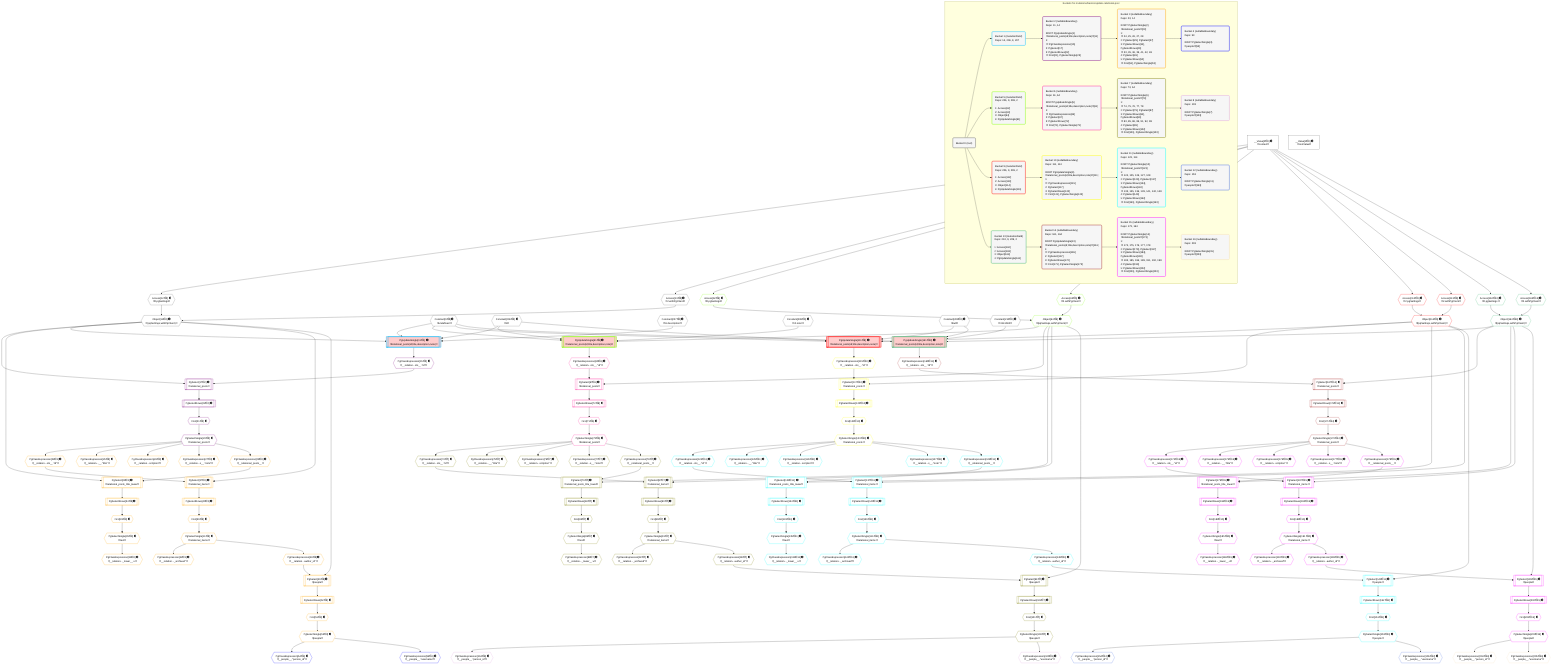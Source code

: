 %%{init: {'themeVariables': { 'fontSize': '12px'}}}%%
graph TD
    classDef path fill:#eee,stroke:#000,color:#000
    classDef plan fill:#fff,stroke-width:1px,color:#000
    classDef itemplan fill:#fff,stroke-width:2px,color:#000
    classDef unbatchedplan fill:#dff,stroke-width:1px,color:#000
    classDef sideeffectplan fill:#fcc,stroke-width:2px,color:#000
    classDef bucket fill:#f6f6f6,color:#000,stroke-width:2px,text-align:left


    %% plan dependencies
    Object14{{"Object[14∈0] ➊<br />ᐸ{pgSettings,withPgClient}ᐳ"}}:::plan
    Access12{{"Access[12∈0] ➊<br />ᐸ2.pgSettingsᐳ"}}:::plan
    Access13{{"Access[13∈0] ➊<br />ᐸ2.withPgClientᐳ"}}:::plan
    Access12 & Access13 --> Object14
    __Value2["__Value[2∈0] ➊<br />ᐸcontextᐳ"]:::plan
    __Value2 --> Access12
    __Value2 --> Access13
    __Value4["__Value[4∈0] ➊<br />ᐸrootValueᐳ"]:::plan
    Constant9{{"Constant[9∈0] ➊<br />ᐸundefinedᐳ"}}:::plan
    Constant206{{"Constant[206∈0] ➊<br />ᐸ4ᐳ"}}:::plan
    Constant207{{"Constant[207∈0] ➊<br />ᐸ'A description'ᐳ"}}:::plan
    Constant208{{"Constant[208∈0] ➊<br />ᐸ'A note'ᐳ"}}:::plan
    Constant209{{"Constant[209∈0] ➊<br />ᐸnullᐳ"}}:::plan
    Constant210{{"Constant[210∈0] ➊<br />ᐸ3141592ᐳ"}}:::plan
    PgUpdateSingle11[["PgUpdateSingle[11∈1] ➊<br />ᐸrelational_posts(id;title,description,note)ᐳ"]]:::sideeffectplan
    Object14 & Constant206 & Constant9 & Constant207 --> PgUpdateSingle11
    PgSelect17[["PgSelect[17∈2] ➊<br />ᐸrelational_postsᐳ"]]:::plan
    PgClassExpression15{{"PgClassExpression[15∈2] ➊<br />ᐸ__relation...sts__.”id”ᐳ"}}:::plan
    Object14 & PgClassExpression15 --> PgSelect17
    PgUpdateSingle11 --> PgClassExpression15
    First21{{"First[21∈2] ➊"}}:::plan
    PgSelectRows22[["PgSelectRows[22∈2] ➊"]]:::plan
    PgSelectRows22 --> First21
    PgSelect17 --> PgSelectRows22
    PgSelectSingle23{{"PgSelectSingle[23∈2] ➊<br />ᐸrelational_postsᐳ"}}:::plan
    First21 --> PgSelectSingle23
    PgSelect29[["PgSelect[29∈3] ➊<br />ᐸrelational_posts_title_lowerᐳ"]]:::plan
    PgClassExpression28{{"PgClassExpression[28∈3] ➊<br />ᐸ__relational_posts__ᐳ"}}:::plan
    Object14 & PgClassExpression28 --> PgSelect29
    PgSelect37[["PgSelect[37∈3] ➊<br />ᐸrelational_itemsᐳ"]]:::plan
    PgClassExpression24{{"PgClassExpression[24∈3] ➊<br />ᐸ__relation...sts__.”id”ᐳ"}}:::plan
    Object14 & PgClassExpression24 --> PgSelect37
    PgSelect49[["PgSelect[49∈3] ➊<br />ᐸpeopleᐳ"]]:::plan
    PgClassExpression48{{"PgClassExpression[48∈3] ➊<br />ᐸ__relation...author_id”ᐳ"}}:::plan
    Object14 & PgClassExpression48 --> PgSelect49
    PgSelectSingle23 --> PgClassExpression24
    PgClassExpression25{{"PgClassExpression[25∈3] ➊<br />ᐸ__relation...__.”title”ᐳ"}}:::plan
    PgSelectSingle23 --> PgClassExpression25
    PgClassExpression26{{"PgClassExpression[26∈3] ➊<br />ᐸ__relation...scription”ᐳ"}}:::plan
    PgSelectSingle23 --> PgClassExpression26
    PgClassExpression27{{"PgClassExpression[27∈3] ➊<br />ᐸ__relation...s__.”note”ᐳ"}}:::plan
    PgSelectSingle23 --> PgClassExpression27
    PgSelectSingle23 --> PgClassExpression28
    First33{{"First[33∈3] ➊"}}:::plan
    PgSelectRows34[["PgSelectRows[34∈3] ➊"]]:::plan
    PgSelectRows34 --> First33
    PgSelect29 --> PgSelectRows34
    PgSelectSingle35{{"PgSelectSingle[35∈3] ➊<br />ᐸtextᐳ"}}:::plan
    First33 --> PgSelectSingle35
    PgClassExpression36{{"PgClassExpression[36∈3] ➊<br />ᐸ__relation..._lower__.vᐳ"}}:::plan
    PgSelectSingle35 --> PgClassExpression36
    First39{{"First[39∈3] ➊"}}:::plan
    PgSelectRows40[["PgSelectRows[40∈3] ➊"]]:::plan
    PgSelectRows40 --> First39
    PgSelect37 --> PgSelectRows40
    PgSelectSingle41{{"PgSelectSingle[41∈3] ➊<br />ᐸrelational_itemsᐳ"}}:::plan
    First39 --> PgSelectSingle41
    PgClassExpression42{{"PgClassExpression[42∈3] ➊<br />ᐸ__relation..._archived”ᐳ"}}:::plan
    PgSelectSingle41 --> PgClassExpression42
    PgSelectSingle41 --> PgClassExpression48
    First51{{"First[51∈3] ➊"}}:::plan
    PgSelectRows52[["PgSelectRows[52∈3] ➊"]]:::plan
    PgSelectRows52 --> First51
    PgSelect49 --> PgSelectRows52
    PgSelectSingle53{{"PgSelectSingle[53∈3] ➊<br />ᐸpeopleᐳ"}}:::plan
    First51 --> PgSelectSingle53
    PgClassExpression54{{"PgClassExpression[54∈4] ➊<br />ᐸ__people__.”person_id”ᐳ"}}:::plan
    PgSelectSingle53 --> PgClassExpression54
    PgClassExpression55{{"PgClassExpression[55∈4] ➊<br />ᐸ__people__.”username”ᐳ"}}:::plan
    PgSelectSingle53 --> PgClassExpression55
    PgUpdateSingle61[["PgUpdateSingle[61∈5] ➊<br />ᐸrelational_posts(id;title,description,note)ᐳ"]]:::sideeffectplan
    Object64{{"Object[64∈5] ➊<br />ᐸ{pgSettings,withPgClient}ᐳ"}}:::plan
    Object64 & Constant206 & Constant9 & Constant208 --> PgUpdateSingle61
    Access62{{"Access[62∈5] ➊<br />ᐸ2.pgSettingsᐳ"}}:::plan
    Access63{{"Access[63∈5] ➊<br />ᐸ2.withPgClientᐳ"}}:::plan
    Access62 & Access63 --> Object64
    __Value2 --> Access62
    __Value2 --> Access63
    PgSelect67[["PgSelect[67∈6] ➊<br />ᐸrelational_postsᐳ"]]:::plan
    PgClassExpression65{{"PgClassExpression[65∈6] ➊<br />ᐸ__relation...sts__.”id”ᐳ"}}:::plan
    Object64 & PgClassExpression65 --> PgSelect67
    PgUpdateSingle61 --> PgClassExpression65
    First71{{"First[71∈6] ➊"}}:::plan
    PgSelectRows72[["PgSelectRows[72∈6] ➊"]]:::plan
    PgSelectRows72 --> First71
    PgSelect67 --> PgSelectRows72
    PgSelectSingle73{{"PgSelectSingle[73∈6] ➊<br />ᐸrelational_postsᐳ"}}:::plan
    First71 --> PgSelectSingle73
    PgSelect79[["PgSelect[79∈7] ➊<br />ᐸrelational_posts_title_lowerᐳ"]]:::plan
    PgClassExpression78{{"PgClassExpression[78∈7] ➊<br />ᐸ__relational_posts__ᐳ"}}:::plan
    Object64 & PgClassExpression78 --> PgSelect79
    PgSelect87[["PgSelect[87∈7] ➊<br />ᐸrelational_itemsᐳ"]]:::plan
    PgClassExpression74{{"PgClassExpression[74∈7] ➊<br />ᐸ__relation...sts__.”id”ᐳ"}}:::plan
    Object64 & PgClassExpression74 --> PgSelect87
    PgSelect99[["PgSelect[99∈7] ➊<br />ᐸpeopleᐳ"]]:::plan
    PgClassExpression98{{"PgClassExpression[98∈7] ➊<br />ᐸ__relation...author_id”ᐳ"}}:::plan
    Object64 & PgClassExpression98 --> PgSelect99
    PgSelectSingle73 --> PgClassExpression74
    PgClassExpression75{{"PgClassExpression[75∈7] ➊<br />ᐸ__relation...__.”title”ᐳ"}}:::plan
    PgSelectSingle73 --> PgClassExpression75
    PgClassExpression76{{"PgClassExpression[76∈7] ➊<br />ᐸ__relation...scription”ᐳ"}}:::plan
    PgSelectSingle73 --> PgClassExpression76
    PgClassExpression77{{"PgClassExpression[77∈7] ➊<br />ᐸ__relation...s__.”note”ᐳ"}}:::plan
    PgSelectSingle73 --> PgClassExpression77
    PgSelectSingle73 --> PgClassExpression78
    First83{{"First[83∈7] ➊"}}:::plan
    PgSelectRows84[["PgSelectRows[84∈7] ➊"]]:::plan
    PgSelectRows84 --> First83
    PgSelect79 --> PgSelectRows84
    PgSelectSingle85{{"PgSelectSingle[85∈7] ➊<br />ᐸtextᐳ"}}:::plan
    First83 --> PgSelectSingle85
    PgClassExpression86{{"PgClassExpression[86∈7] ➊<br />ᐸ__relation..._lower__.vᐳ"}}:::plan
    PgSelectSingle85 --> PgClassExpression86
    First89{{"First[89∈7] ➊"}}:::plan
    PgSelectRows90[["PgSelectRows[90∈7] ➊"]]:::plan
    PgSelectRows90 --> First89
    PgSelect87 --> PgSelectRows90
    PgSelectSingle91{{"PgSelectSingle[91∈7] ➊<br />ᐸrelational_itemsᐳ"}}:::plan
    First89 --> PgSelectSingle91
    PgClassExpression92{{"PgClassExpression[92∈7] ➊<br />ᐸ__relation..._archived”ᐳ"}}:::plan
    PgSelectSingle91 --> PgClassExpression92
    PgSelectSingle91 --> PgClassExpression98
    First101{{"First[101∈7] ➊"}}:::plan
    PgSelectRows102[["PgSelectRows[102∈7] ➊"]]:::plan
    PgSelectRows102 --> First101
    PgSelect99 --> PgSelectRows102
    PgSelectSingle103{{"PgSelectSingle[103∈7] ➊<br />ᐸpeopleᐳ"}}:::plan
    First101 --> PgSelectSingle103
    PgClassExpression104{{"PgClassExpression[104∈8] ➊<br />ᐸ__people__.”person_id”ᐳ"}}:::plan
    PgSelectSingle103 --> PgClassExpression104
    PgClassExpression105{{"PgClassExpression[105∈8] ➊<br />ᐸ__people__.”username”ᐳ"}}:::plan
    PgSelectSingle103 --> PgClassExpression105
    PgUpdateSingle111[["PgUpdateSingle[111∈9] ➊<br />ᐸrelational_posts(id;title,description,note)ᐳ"]]:::sideeffectplan
    Object114{{"Object[114∈9] ➊<br />ᐸ{pgSettings,withPgClient}ᐳ"}}:::plan
    Object114 & Constant206 & Constant9 & Constant209 --> PgUpdateSingle111
    Access112{{"Access[112∈9] ➊<br />ᐸ2.pgSettingsᐳ"}}:::plan
    Access113{{"Access[113∈9] ➊<br />ᐸ2.withPgClientᐳ"}}:::plan
    Access112 & Access113 --> Object114
    __Value2 --> Access112
    __Value2 --> Access113
    PgSelect117[["PgSelect[117∈10] ➊<br />ᐸrelational_postsᐳ"]]:::plan
    PgClassExpression115{{"PgClassExpression[115∈10] ➊<br />ᐸ__relation...sts__.”id”ᐳ"}}:::plan
    Object114 & PgClassExpression115 --> PgSelect117
    PgUpdateSingle111 --> PgClassExpression115
    First121{{"First[121∈10] ➊"}}:::plan
    PgSelectRows122[["PgSelectRows[122∈10] ➊"]]:::plan
    PgSelectRows122 --> First121
    PgSelect117 --> PgSelectRows122
    PgSelectSingle123{{"PgSelectSingle[123∈10] ➊<br />ᐸrelational_postsᐳ"}}:::plan
    First121 --> PgSelectSingle123
    PgSelect129[["PgSelect[129∈11] ➊<br />ᐸrelational_posts_title_lowerᐳ"]]:::plan
    PgClassExpression128{{"PgClassExpression[128∈11] ➊<br />ᐸ__relational_posts__ᐳ"}}:::plan
    Object114 & PgClassExpression128 --> PgSelect129
    PgSelect137[["PgSelect[137∈11] ➊<br />ᐸrelational_itemsᐳ"]]:::plan
    PgClassExpression124{{"PgClassExpression[124∈11] ➊<br />ᐸ__relation...sts__.”id”ᐳ"}}:::plan
    Object114 & PgClassExpression124 --> PgSelect137
    PgSelect149[["PgSelect[149∈11] ➊<br />ᐸpeopleᐳ"]]:::plan
    PgClassExpression148{{"PgClassExpression[148∈11] ➊<br />ᐸ__relation...author_id”ᐳ"}}:::plan
    Object114 & PgClassExpression148 --> PgSelect149
    PgSelectSingle123 --> PgClassExpression124
    PgClassExpression125{{"PgClassExpression[125∈11] ➊<br />ᐸ__relation...__.”title”ᐳ"}}:::plan
    PgSelectSingle123 --> PgClassExpression125
    PgClassExpression126{{"PgClassExpression[126∈11] ➊<br />ᐸ__relation...scription”ᐳ"}}:::plan
    PgSelectSingle123 --> PgClassExpression126
    PgClassExpression127{{"PgClassExpression[127∈11] ➊<br />ᐸ__relation...s__.”note”ᐳ"}}:::plan
    PgSelectSingle123 --> PgClassExpression127
    PgSelectSingle123 --> PgClassExpression128
    First133{{"First[133∈11] ➊"}}:::plan
    PgSelectRows134[["PgSelectRows[134∈11] ➊"]]:::plan
    PgSelectRows134 --> First133
    PgSelect129 --> PgSelectRows134
    PgSelectSingle135{{"PgSelectSingle[135∈11] ➊<br />ᐸtextᐳ"}}:::plan
    First133 --> PgSelectSingle135
    PgClassExpression136{{"PgClassExpression[136∈11] ➊<br />ᐸ__relation..._lower__.vᐳ"}}:::plan
    PgSelectSingle135 --> PgClassExpression136
    First139{{"First[139∈11] ➊"}}:::plan
    PgSelectRows140[["PgSelectRows[140∈11] ➊"]]:::plan
    PgSelectRows140 --> First139
    PgSelect137 --> PgSelectRows140
    PgSelectSingle141{{"PgSelectSingle[141∈11] ➊<br />ᐸrelational_itemsᐳ"}}:::plan
    First139 --> PgSelectSingle141
    PgClassExpression142{{"PgClassExpression[142∈11] ➊<br />ᐸ__relation..._archived”ᐳ"}}:::plan
    PgSelectSingle141 --> PgClassExpression142
    PgSelectSingle141 --> PgClassExpression148
    First151{{"First[151∈11] ➊"}}:::plan
    PgSelectRows152[["PgSelectRows[152∈11] ➊"]]:::plan
    PgSelectRows152 --> First151
    PgSelect149 --> PgSelectRows152
    PgSelectSingle153{{"PgSelectSingle[153∈11] ➊<br />ᐸpeopleᐳ"}}:::plan
    First151 --> PgSelectSingle153
    PgClassExpression154{{"PgClassExpression[154∈12] ➊<br />ᐸ__people__.”person_id”ᐳ"}}:::plan
    PgSelectSingle153 --> PgClassExpression154
    PgClassExpression155{{"PgClassExpression[155∈12] ➊<br />ᐸ__people__.”username”ᐳ"}}:::plan
    PgSelectSingle153 --> PgClassExpression155
    PgUpdateSingle161[["PgUpdateSingle[161∈13] ➊<br />ᐸrelational_posts(id;title,description,note)ᐳ"]]:::sideeffectplan
    Object164{{"Object[164∈13] ➊<br />ᐸ{pgSettings,withPgClient}ᐳ"}}:::plan
    Object164 & Constant210 & Constant9 & Constant209 --> PgUpdateSingle161
    Access162{{"Access[162∈13] ➊<br />ᐸ2.pgSettingsᐳ"}}:::plan
    Access163{{"Access[163∈13] ➊<br />ᐸ2.withPgClientᐳ"}}:::plan
    Access162 & Access163 --> Object164
    __Value2 --> Access162
    __Value2 --> Access163
    PgSelect167[["PgSelect[167∈14] ➊<br />ᐸrelational_postsᐳ"]]:::plan
    PgClassExpression165{{"PgClassExpression[165∈14] ➊<br />ᐸ__relation...sts__.”id”ᐳ"}}:::plan
    Object164 & PgClassExpression165 --> PgSelect167
    PgUpdateSingle161 --> PgClassExpression165
    First171{{"First[171∈14] ➊"}}:::plan
    PgSelectRows172[["PgSelectRows[172∈14] ➊"]]:::plan
    PgSelectRows172 --> First171
    PgSelect167 --> PgSelectRows172
    PgSelectSingle173{{"PgSelectSingle[173∈14] ➊<br />ᐸrelational_postsᐳ"}}:::plan
    First171 --> PgSelectSingle173
    PgSelect179[["PgSelect[179∈15] ➊<br />ᐸrelational_posts_title_lowerᐳ"]]:::plan
    PgClassExpression178{{"PgClassExpression[178∈15] ➊<br />ᐸ__relational_posts__ᐳ"}}:::plan
    Object164 & PgClassExpression178 --> PgSelect179
    PgSelect187[["PgSelect[187∈15] ➊<br />ᐸrelational_itemsᐳ"]]:::plan
    PgClassExpression174{{"PgClassExpression[174∈15] ➊<br />ᐸ__relation...sts__.”id”ᐳ"}}:::plan
    Object164 & PgClassExpression174 --> PgSelect187
    PgSelect199[["PgSelect[199∈15] ➊<br />ᐸpeopleᐳ"]]:::plan
    PgClassExpression198{{"PgClassExpression[198∈15] ➊<br />ᐸ__relation...author_id”ᐳ"}}:::plan
    Object164 & PgClassExpression198 --> PgSelect199
    PgSelectSingle173 --> PgClassExpression174
    PgClassExpression175{{"PgClassExpression[175∈15] ➊<br />ᐸ__relation...__.”title”ᐳ"}}:::plan
    PgSelectSingle173 --> PgClassExpression175
    PgClassExpression176{{"PgClassExpression[176∈15] ➊<br />ᐸ__relation...scription”ᐳ"}}:::plan
    PgSelectSingle173 --> PgClassExpression176
    PgClassExpression177{{"PgClassExpression[177∈15] ➊<br />ᐸ__relation...s__.”note”ᐳ"}}:::plan
    PgSelectSingle173 --> PgClassExpression177
    PgSelectSingle173 --> PgClassExpression178
    First183{{"First[183∈15] ➊"}}:::plan
    PgSelectRows184[["PgSelectRows[184∈15] ➊"]]:::plan
    PgSelectRows184 --> First183
    PgSelect179 --> PgSelectRows184
    PgSelectSingle185{{"PgSelectSingle[185∈15] ➊<br />ᐸtextᐳ"}}:::plan
    First183 --> PgSelectSingle185
    PgClassExpression186{{"PgClassExpression[186∈15] ➊<br />ᐸ__relation..._lower__.vᐳ"}}:::plan
    PgSelectSingle185 --> PgClassExpression186
    First189{{"First[189∈15] ➊"}}:::plan
    PgSelectRows190[["PgSelectRows[190∈15] ➊"]]:::plan
    PgSelectRows190 --> First189
    PgSelect187 --> PgSelectRows190
    PgSelectSingle191{{"PgSelectSingle[191∈15] ➊<br />ᐸrelational_itemsᐳ"}}:::plan
    First189 --> PgSelectSingle191
    PgClassExpression192{{"PgClassExpression[192∈15] ➊<br />ᐸ__relation..._archived”ᐳ"}}:::plan
    PgSelectSingle191 --> PgClassExpression192
    PgSelectSingle191 --> PgClassExpression198
    First201{{"First[201∈15] ➊"}}:::plan
    PgSelectRows202[["PgSelectRows[202∈15] ➊"]]:::plan
    PgSelectRows202 --> First201
    PgSelect199 --> PgSelectRows202
    PgSelectSingle203{{"PgSelectSingle[203∈15] ➊<br />ᐸpeopleᐳ"}}:::plan
    First201 --> PgSelectSingle203
    PgClassExpression204{{"PgClassExpression[204∈16] ➊<br />ᐸ__people__.”person_id”ᐳ"}}:::plan
    PgSelectSingle203 --> PgClassExpression204
    PgClassExpression205{{"PgClassExpression[205∈16] ➊<br />ᐸ__people__.”username”ᐳ"}}:::plan
    PgSelectSingle203 --> PgClassExpression205

    %% define steps

    subgraph "Buckets for mutations/basics/update-relational-post"
    Bucket0("Bucket 0 (root)"):::bucket
    classDef bucket0 stroke:#696969
    class Bucket0,__Value2,__Value4,Constant9,Access12,Access13,Object14,Constant206,Constant207,Constant208,Constant209,Constant210 bucket0
    Bucket1("Bucket 1 (mutationField)<br />Deps: 14, 206, 9, 207"):::bucket
    classDef bucket1 stroke:#00bfff
    class Bucket1,PgUpdateSingle11 bucket1
    Bucket2("Bucket 2 (nullableBoundary)<br />Deps: 11, 14<br /><br />ROOT PgUpdateSingle{1}ᐸrelational_posts(id;title,description,note)ᐳ[11]<br />1: <br />ᐳ: PgClassExpression[15]<br />2: PgSelect[17]<br />3: PgSelectRows[22]<br />ᐳ: First[21], PgSelectSingle[23]"):::bucket
    classDef bucket2 stroke:#7f007f
    class Bucket2,PgClassExpression15,PgSelect17,First21,PgSelectRows22,PgSelectSingle23 bucket2
    Bucket3("Bucket 3 (nullableBoundary)<br />Deps: 23, 14<br /><br />ROOT PgSelectSingle{2}ᐸrelational_postsᐳ[23]<br />1: <br />ᐳ: 24, 25, 26, 27, 28<br />2: PgSelect[29], PgSelect[37]<br />3: PgSelectRows[34], PgSelectRows[40]<br />ᐳ: 33, 35, 36, 39, 41, 42, 48<br />4: PgSelect[49]<br />5: PgSelectRows[52]<br />ᐳ: First[51], PgSelectSingle[53]"):::bucket
    classDef bucket3 stroke:#ffa500
    class Bucket3,PgClassExpression24,PgClassExpression25,PgClassExpression26,PgClassExpression27,PgClassExpression28,PgSelect29,First33,PgSelectRows34,PgSelectSingle35,PgClassExpression36,PgSelect37,First39,PgSelectRows40,PgSelectSingle41,PgClassExpression42,PgClassExpression48,PgSelect49,First51,PgSelectRows52,PgSelectSingle53 bucket3
    Bucket4("Bucket 4 (nullableBoundary)<br />Deps: 53<br /><br />ROOT PgSelectSingle{3}ᐸpeopleᐳ[53]"):::bucket
    classDef bucket4 stroke:#0000ff
    class Bucket4,PgClassExpression54,PgClassExpression55 bucket4
    Bucket5("Bucket 5 (mutationField)<br />Deps: 206, 9, 208, 2<br /><br />1: Access[62]<br />2: Access[63]<br />3: Object[64]<br />4: PgUpdateSingle[61]"):::bucket
    classDef bucket5 stroke:#7fff00
    class Bucket5,PgUpdateSingle61,Access62,Access63,Object64 bucket5
    Bucket6("Bucket 6 (nullableBoundary)<br />Deps: 61, 64<br /><br />ROOT PgUpdateSingle{5}ᐸrelational_posts(id;title,description,note)ᐳ[61]<br />1: <br />ᐳ: PgClassExpression[65]<br />2: PgSelect[67]<br />3: PgSelectRows[72]<br />ᐳ: First[71], PgSelectSingle[73]"):::bucket
    classDef bucket6 stroke:#ff1493
    class Bucket6,PgClassExpression65,PgSelect67,First71,PgSelectRows72,PgSelectSingle73 bucket6
    Bucket7("Bucket 7 (nullableBoundary)<br />Deps: 73, 64<br /><br />ROOT PgSelectSingle{6}ᐸrelational_postsᐳ[73]<br />1: <br />ᐳ: 74, 75, 76, 77, 78<br />2: PgSelect[79], PgSelect[87]<br />3: PgSelectRows[84], PgSelectRows[90]<br />ᐳ: 83, 85, 86, 89, 91, 92, 98<br />4: PgSelect[99]<br />5: PgSelectRows[102]<br />ᐳ: First[101], PgSelectSingle[103]"):::bucket
    classDef bucket7 stroke:#808000
    class Bucket7,PgClassExpression74,PgClassExpression75,PgClassExpression76,PgClassExpression77,PgClassExpression78,PgSelect79,First83,PgSelectRows84,PgSelectSingle85,PgClassExpression86,PgSelect87,First89,PgSelectRows90,PgSelectSingle91,PgClassExpression92,PgClassExpression98,PgSelect99,First101,PgSelectRows102,PgSelectSingle103 bucket7
    Bucket8("Bucket 8 (nullableBoundary)<br />Deps: 103<br /><br />ROOT PgSelectSingle{7}ᐸpeopleᐳ[103]"):::bucket
    classDef bucket8 stroke:#dda0dd
    class Bucket8,PgClassExpression104,PgClassExpression105 bucket8
    Bucket9("Bucket 9 (mutationField)<br />Deps: 206, 9, 209, 2<br /><br />1: Access[112]<br />2: Access[113]<br />3: Object[114]<br />4: PgUpdateSingle[111]"):::bucket
    classDef bucket9 stroke:#ff0000
    class Bucket9,PgUpdateSingle111,Access112,Access113,Object114 bucket9
    Bucket10("Bucket 10 (nullableBoundary)<br />Deps: 111, 114<br /><br />ROOT PgUpdateSingle{9}ᐸrelational_posts(id;title,description,note)ᐳ[111]<br />1: <br />ᐳ: PgClassExpression[115]<br />2: PgSelect[117]<br />3: PgSelectRows[122]<br />ᐳ: First[121], PgSelectSingle[123]"):::bucket
    classDef bucket10 stroke:#ffff00
    class Bucket10,PgClassExpression115,PgSelect117,First121,PgSelectRows122,PgSelectSingle123 bucket10
    Bucket11("Bucket 11 (nullableBoundary)<br />Deps: 123, 114<br /><br />ROOT PgSelectSingle{10}ᐸrelational_postsᐳ[123]<br />1: <br />ᐳ: 124, 125, 126, 127, 128<br />2: PgSelect[129], PgSelect[137]<br />3: PgSelectRows[134], PgSelectRows[140]<br />ᐳ: 133, 135, 136, 139, 141, 142, 148<br />4: PgSelect[149]<br />5: PgSelectRows[152]<br />ᐳ: First[151], PgSelectSingle[153]"):::bucket
    classDef bucket11 stroke:#00ffff
    class Bucket11,PgClassExpression124,PgClassExpression125,PgClassExpression126,PgClassExpression127,PgClassExpression128,PgSelect129,First133,PgSelectRows134,PgSelectSingle135,PgClassExpression136,PgSelect137,First139,PgSelectRows140,PgSelectSingle141,PgClassExpression142,PgClassExpression148,PgSelect149,First151,PgSelectRows152,PgSelectSingle153 bucket11
    Bucket12("Bucket 12 (nullableBoundary)<br />Deps: 153<br /><br />ROOT PgSelectSingle{11}ᐸpeopleᐳ[153]"):::bucket
    classDef bucket12 stroke:#4169e1
    class Bucket12,PgClassExpression154,PgClassExpression155 bucket12
    Bucket13("Bucket 13 (mutationField)<br />Deps: 210, 9, 209, 2<br /><br />1: Access[162]<br />2: Access[163]<br />3: Object[164]<br />4: PgUpdateSingle[161]"):::bucket
    classDef bucket13 stroke:#3cb371
    class Bucket13,PgUpdateSingle161,Access162,Access163,Object164 bucket13
    Bucket14("Bucket 14 (nullableBoundary)<br />Deps: 161, 164<br /><br />ROOT PgUpdateSingle{13}ᐸrelational_posts(id;title,description,note)ᐳ[161]<br />1: <br />ᐳ: PgClassExpression[165]<br />2: PgSelect[167]<br />3: PgSelectRows[172]<br />ᐳ: First[171], PgSelectSingle[173]"):::bucket
    classDef bucket14 stroke:#a52a2a
    class Bucket14,PgClassExpression165,PgSelect167,First171,PgSelectRows172,PgSelectSingle173 bucket14
    Bucket15("Bucket 15 (nullableBoundary)<br />Deps: 173, 164<br /><br />ROOT PgSelectSingle{14}ᐸrelational_postsᐳ[173]<br />1: <br />ᐳ: 174, 175, 176, 177, 178<br />2: PgSelect[179], PgSelect[187]<br />3: PgSelectRows[184], PgSelectRows[190]<br />ᐳ: 183, 185, 186, 189, 191, 192, 198<br />4: PgSelect[199]<br />5: PgSelectRows[202]<br />ᐳ: First[201], PgSelectSingle[203]"):::bucket
    classDef bucket15 stroke:#ff00ff
    class Bucket15,PgClassExpression174,PgClassExpression175,PgClassExpression176,PgClassExpression177,PgClassExpression178,PgSelect179,First183,PgSelectRows184,PgSelectSingle185,PgClassExpression186,PgSelect187,First189,PgSelectRows190,PgSelectSingle191,PgClassExpression192,PgClassExpression198,PgSelect199,First201,PgSelectRows202,PgSelectSingle203 bucket15
    Bucket16("Bucket 16 (nullableBoundary)<br />Deps: 203<br /><br />ROOT PgSelectSingle{15}ᐸpeopleᐳ[203]"):::bucket
    classDef bucket16 stroke:#f5deb3
    class Bucket16,PgClassExpression204,PgClassExpression205 bucket16
    Bucket0 --> Bucket1 & Bucket5 & Bucket9 & Bucket13
    Bucket1 --> Bucket2
    Bucket2 --> Bucket3
    Bucket3 --> Bucket4
    Bucket5 --> Bucket6
    Bucket6 --> Bucket7
    Bucket7 --> Bucket8
    Bucket9 --> Bucket10
    Bucket10 --> Bucket11
    Bucket11 --> Bucket12
    Bucket13 --> Bucket14
    Bucket14 --> Bucket15
    Bucket15 --> Bucket16
    end
